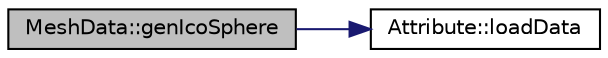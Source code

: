 digraph "MeshData::genIcoSphere"
{
  edge [fontname="Helvetica",fontsize="10",labelfontname="Helvetica",labelfontsize="10"];
  node [fontname="Helvetica",fontsize="10",shape=record];
  rankdir="LR";
  Node1 [label="MeshData::genIcoSphere",height=0.2,width=0.4,color="black", fillcolor="grey75", style="filled", fontcolor="black"];
  Node1 -> Node2 [color="midnightblue",fontsize="10",style="solid",fontname="Helvetica"];
  Node2 [label="Attribute::loadData",height=0.2,width=0.4,color="black", fillcolor="white", style="filled",URL="$class_attribute.html#a6d4901774d60df8795ab7b5fbefd4ecc"];
}
